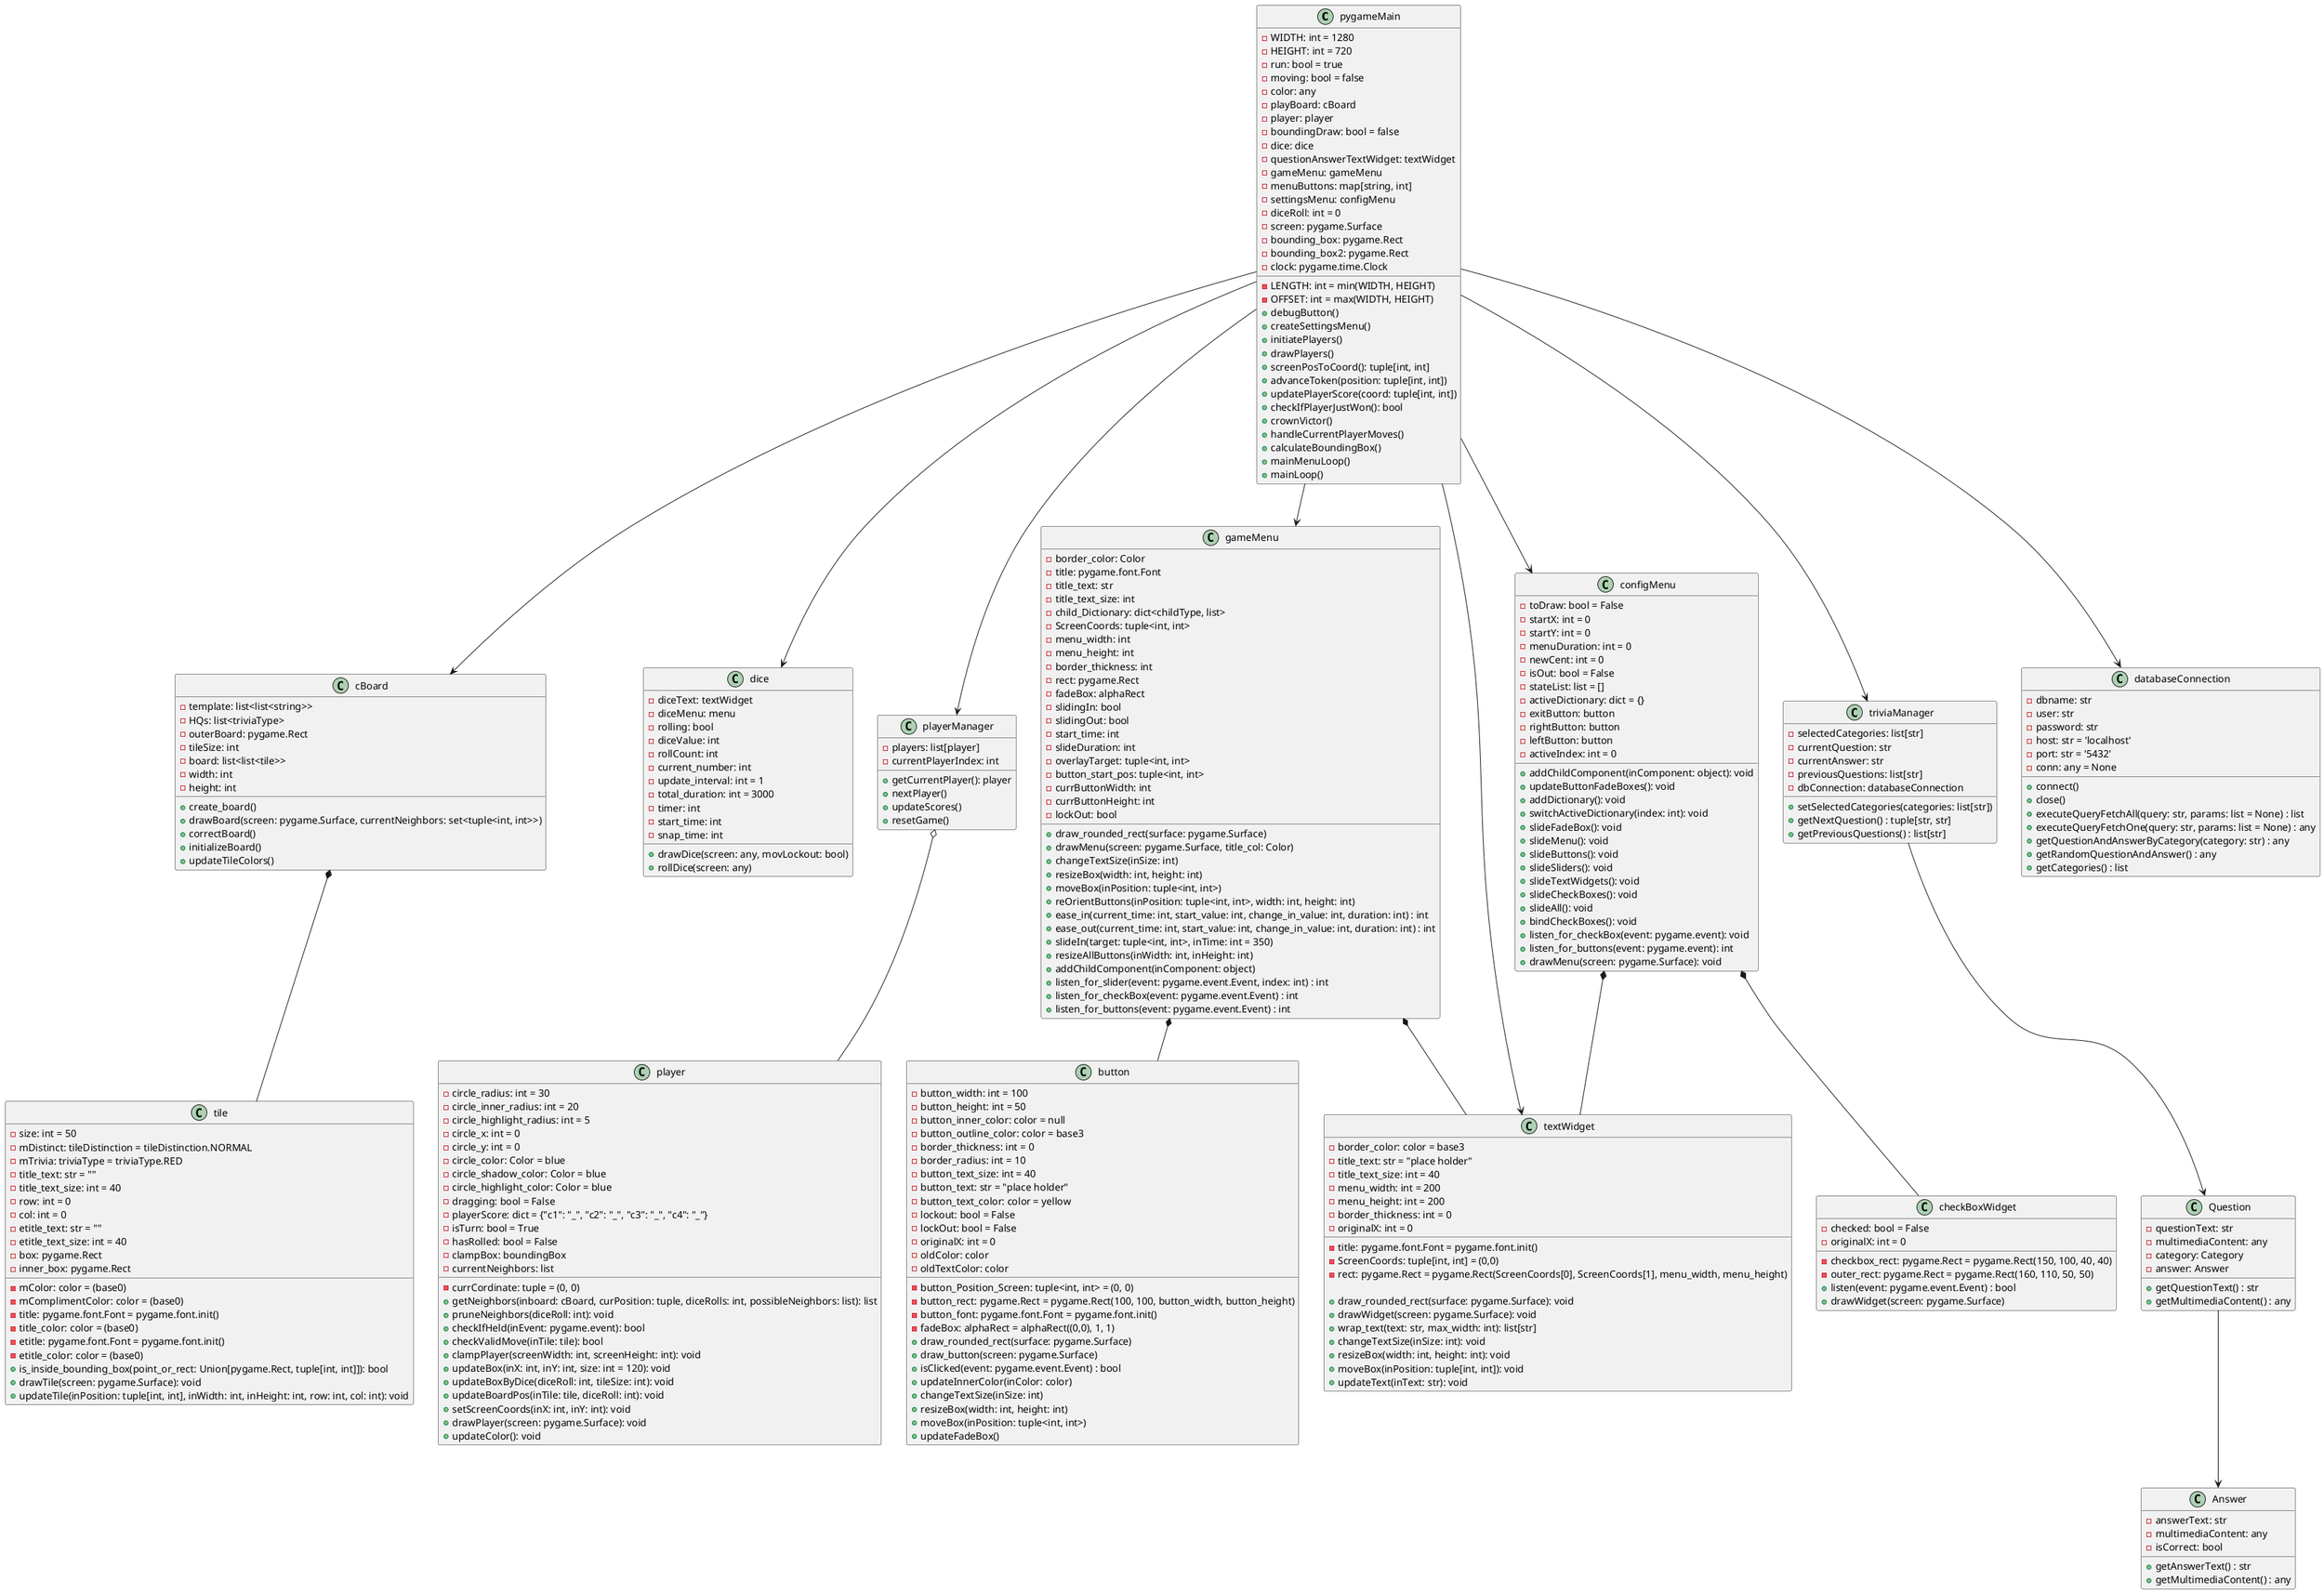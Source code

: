 @startuml trivialCompute

' Define the pygameMain class
class pygameMain {
    - WIDTH: int = 1280
    - HEIGHT: int = 720
    - LENGTH: int = min(WIDTH, HEIGHT)
    - OFFSET: int = max(WIDTH, HEIGHT)
    - run: bool = true
    - moving: bool = false
    - color: any
    - playBoard: cBoard
    - player: player
    - boundingDraw: bool = false
    - dice: dice
    - questionAnswerTextWidget: textWidget
    - gameMenu: gameMenu
    - menuButtons: map[string, int]
    - settingsMenu: configMenu
    - diceRoll: int = 0
    - screen: pygame.Surface
    - bounding_box: pygame.Rect
    - bounding_box2: pygame.Rect
    - clock: pygame.time.Clock

    ' + __init__(databaseConnection: databaseConnection)
    + debugButton()
    + createSettingsMenu()
    + initiatePlayers()
    + drawPlayers()
    + screenPosToCoord(): tuple[int, int]
    + advanceToken(position: tuple[int, int])
    + updatePlayerScore(coord: tuple[int, int])
    + checkIfPlayerJustWon(): bool
    + crownVictor()
    + handleCurrentPlayerMoves()
    + calculateBoundingBox()
    + mainMenuLoop()
    + mainLoop()
}

' Define the cBoard class
class cBoard {
    - template: list<list<string>>
    - HQs: list<triviaType>
    - outerBoard: pygame.Rect
    - tileSize: int
    - board: list<list<tile>>
    - width: int
    - height: int
    
    ' + __init__(width: int, height: int)
    + create_board()
    + drawBoard(screen: pygame.Surface, currentNeighbors: set<tuple<int, int>>)
    + correctBoard()
    + initializeBoard()
    + updateTileColors()
}

' Define the tile class
class tile {
    - size: int = 50
    - mColor: color = (base0)
    - mComplimentColor: color = (base0)
    - mDistinct: tileDistinction = tileDistinction.NORMAL
    - mTrivia: triviaType = triviaType.RED
    - title: pygame.font.Font = pygame.font.init()
    - title_text: str = ""
    - title_text_size: int = 40
    - title_color: color = (base0)
    - row: int = 0
    - col: int = 0
    - etitle: pygame.font.Font = pygame.font.init()
    - etitle_text: str = ""
    - etitle_text_size: int = 40
    - etitle_color: color = (base0)
    - box: pygame.Rect
    - inner_box: pygame.Rect

    + is_inside_bounding_box(point_or_rect: Union[pygame.Rect, tuple[int, int]]): bool
    + drawTile(screen: pygame.Surface): void
    + updateTile(inPosition: tuple[int, int], inWidth: int, inHeight: int, row: int, col: int): void
    ' + __init__(inColor: triviaType, dist: tileDistinction = tileDistinction.NORMAL, inSize: int = 10, row: int = 0, col: int = 0): void
}

' Define the dice class
class dice {
    - diceText: textWidget
    - diceMenu: menu
    - rolling: bool
    - diceValue: int
    - rollCount: int
    - current_number: int
    - update_interval: int = 1
    - total_duration: int = 3000
    - timer: int
    - start_time: int
    - snap_time: int
    ' + __init__(position: tuple[int, ...], width: int = 200, height: int = 200)
    + drawDice(screen: any, movLockout: bool)
    + rollDice(screen: any)
}

' Define the PlayerManager class
class playerManager {
    - players: list[player]
    - currentPlayerIndex: int

    ' + __init__(numPlayers: int)
    + getCurrentPlayer(): player
    + nextPlayer()
    + updateScores()
    + resetGame()
}

' Define the player class
class player {
    - circle_radius: int = 30
    - circle_inner_radius: int = 20
    - circle_highlight_radius: int = 5
    - circle_x: int = 0
    - circle_y: int = 0
    - circle_color: Color = blue
    - circle_shadow_color: Color = blue
    - circle_highlight_color: Color = blue
    - currCordinate: tuple = (0, 0)
    - dragging: bool = False
    - playerScore: dict = {"c1": "_", "c2": "_", "c3": "_", "c4": "_"}
    - isTurn: bool = True
    - hasRolled: bool = False
    - clampBox: boundingBox
    - currentNeighbors: list

    + getNeighbors(inboard: cBoard, curPosition: tuple, diceRolls: int, possibleNeighbors: list): list
    + pruneNeighbors(diceRoll: int): void
    + checkIfHeld(inEvent: pygame.event): bool
    + checkValidMove(inTile: tile): bool
    + clampPlayer(screenWidth: int, screenHeight: int): void
    + updateBox(inX: int, inY: int, size: int = 120): void
    + updateBoxByDice(diceRoll: int, tileSize: int): void
    + updateBoardPos(inTile: tile, diceRoll: int): void
    + setScreenCoords(inX: int, inY: int): void
    + drawPlayer(screen: pygame.Surface): void
    + updateColor(): void
    ' + __init__(inRadius: int = 2, inX: int = 100, inY: int = 100, inColor: Color = player_blue): void
}

' Define the gameMenu class
class gameMenu {
  - border_color: Color
  - title: pygame.font.Font
  - title_text: str
  - title_text_size: int
  - child_Dictionary: dict<childType, list>
  - ScreenCoords: tuple<int, int>
  - menu_width: int
  - menu_height: int
  - border_thickness: int
  - rect: pygame.Rect
  - fadeBox: alphaRect
  - slidingIn: bool
  - slidingOut: bool
  - start_time: int
  - slideDuration: int
  - overlayTarget: tuple<int, int>
  - button_start_pos: tuple<int, int>
  - currButtonWidth: int
  - currButtonHeight: int
  - lockOut: bool
  
  ' + __init__(position: tuple<int, ...>, width: int = 200, height: int = 200, titleText: str = "place holder")
  + draw_rounded_rect(surface: pygame.Surface)
  + drawMenu(screen: pygame.Surface, title_col: Color)
  + changeTextSize(inSize: int)
  + resizeBox(width: int, height: int)
  + moveBox(inPosition: tuple<int, int>)
  + reOrientButtons(inPosition: tuple<int, int>, width: int, height: int)
  + ease_in(current_time: int, start_value: int, change_in_value: int, duration: int) : int
  + ease_out(current_time: int, start_value: int, change_in_value: int, duration: int) : int
  + slideIn(target: tuple<int, int>, inTime: int = 350)
  + resizeAllButtons(inWidth: int, inHeight: int)
  + addChildComponent(inComponent: object)
  + listen_for_slider(event: pygame.event.Event, index: int) : int
  + listen_for_checkBox(event: pygame.event.Event) : int
  + listen_for_buttons(event: pygame.event.Event) : int
}

' Define the configMenu class
class configMenu {
    - toDraw: bool = False
    - startX: int = 0
    - startY: int = 0
    - menuDuration: int = 0
    - newCent: int = 0
    - isOut: bool = False
    - stateList: list = []
    - activeDictionary: dict = {}
    - exitButton: button
    - rightButton: button
    - leftButton: button
    - activeIndex: int = 0

    + addChildComponent(inComponent: object): void
    + updateButtonFadeBoxes(): void
    + addDictionary(): void
    + switchActiveDictionary(index: int): void
    + slideFadeBox(): void
    + slideMenu(): void
    + slideButtons(): void
    + slideSliders(): void
    + slideTextWidgets(): void
    + slideCheckBoxes(): void
    + slideAll(): void
    + bindCheckBoxes(): void
    + listen_for_checkBox(event: pygame.event): void
    + listen_for_buttons(event: pygame.event): int
    + drawMenu(screen: pygame.Surface): void
    ' + __init__(position: tuple[int, ...], width: int = 200, height: int = 200, titleText: str = "place holder"): void
}

' Define the textWidget class
class textWidget {
    - border_color: color = base3
    - title: pygame.font.Font = pygame.font.init()
    - title_text: str = "place holder"
    - title_text_size: int = 40
    - ScreenCoords: tuple[int, int] = (0,0)
    - menu_width: int = 200
    - menu_height: int = 200
    - border_thickness: int = 0
    - originalX: int = 0
    - rect: pygame.Rect = pygame.Rect(ScreenCoords[0], ScreenCoords[1], menu_width, menu_height)

    + draw_rounded_rect(surface: pygame.Surface): void
    + drawWidget(screen: pygame.Surface): void
    + wrap_text(text: str, max_width: int): list[str]
    + changeTextSize(inSize: int): void
    + resizeBox(width: int, height: int): void
    + moveBox(inPosition: tuple[int, int]): void
    + updateText(inText: str): void
    ' + __init__(position: tuple[int, ...], width: int = 200, height: int = 200, inText: str = "place holder"): void
}

' Define the checkBoxWidget class
class checkBoxWidget {
    - checkbox_rect: pygame.Rect = pygame.Rect(150, 100, 40, 40)
    - outer_rect: pygame.Rect = pygame.Rect(160, 110, 50, 50)
    - checked: bool = False
    - originalX: int = 0
    + listen(event: pygame.event.Event) : bool
    + drawWidget(screen: pygame.Surface)
    ' + __init__(inPosition: tuple<int, int>, inWidth: int, inHeight: int)
}

' Define the button class
class button {
    - button_width: int = 100
    - button_height: int = 50
    - button_Position_Screen: tuple<int, int> = (0, 0)
    - button_inner_color: color = null
    - button_outline_color: color = base3
    - button_rect: pygame.Rect = pygame.Rect(100, 100, button_width, button_height)
    - border_thickness: int = 0
    - border_radius: int = 10
    - button_font: pygame.font.Font = pygame.font.init()
    - button_text_size: int = 40
    - button_text: str = "place holder"
    - button_text_color: color = yellow
    - lockout: bool = False
    - fadeBox: alphaRect = alphaRect((0,0), 1, 1)
    - lockOut: bool = False
    - originalX: int = 0
    - oldColor: color
    - oldTextColor: color
    + draw_rounded_rect(surface: pygame.Surface)
    + draw_button(screen: pygame.Surface)
    + isClicked(event: pygame.event.Event) : bool
    + updateInnerColor(inColor: color)
    + changeTextSize(inSize: int)
    + resizeBox(width: int, height: int)
    + moveBox(inPosition: tuple<int, int>)
    + updateFadeBox()
    ' + __init__(inPosition: tuple<int, int>, width: int = 300, height: int = 100, inText: str = "place holder")
}

' Define the Question class
class Question {
  - questionText: str
  - multimediaContent: any
  - category: Category
  - answer: Answer
  ' + __init__(questionText: str, multimediaContent: any, category: Category)
  + getQuestionText() : str
  + getMultimediaContent() : any
}

' Define the Answer class
class Answer {
  - answerText: str
  - multimediaContent: any
  - isCorrect: bool
  ' + __init__(answerText: str, multimediaContent: any, isCorrect: bool)
  + getAnswerText() : str
  + getMultimediaContent() : any
}

' Define the triviaManager class
class triviaManager {
    - selectedCategories: list[str]
    - currentQuestion: str
    - currentAnswer: str
    - previousQuestions: list[str]
    - dbConnection: databaseConnection

    '+ __init__(dbConnection: databaseConnection)
    + setSelectedCategories(categories: list[str])
    + getNextQuestion() : tuple[str, str]
    + getPreviousQuestions() : list[str]
}

' Define the databaseConnection class
class databaseConnection {
    - dbname: str
    - user: str
    - password: str
    - host: str = 'localhost'
    - port: str = '5432'
    - conn: any = None
    ' + __init__(dbname: str, user: str, password: str, host: str = 'localhost', port: str = '5432')
    + connect()
    + close()
    + executeQueryFetchAll(query: str, params: list = None) : list
    + executeQueryFetchOne(query: str, params: list = None) : any
    + getQuestionAndAnswerByCategory(category: str) : any
    + getRandomQuestionAndAnswer() : any
    + getCategories() : list
}

pygameMain --> cBoard
pygameMain --> dice
pygameMain --> textWidget
pygameMain --> gameMenu
pygameMain --> configMenu
pygameMain --> databaseConnection
pygameMain --> playerManager
pygameMain --> triviaManager
triviaManager --> Question
Question --> Answer
cBoard *-- tile
gameMenu *-- button
gameMenu *-- textWidget
configMenu *-- checkBoxWidget
configMenu *-- textWidget
playerManager o-- player

@enduml